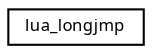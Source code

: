 digraph "Graphical Class Hierarchy"
{
  edge [fontname="Sans",fontsize="8",labelfontname="Sans",labelfontsize="8"];
  node [fontname="Sans",fontsize="8",shape=record];
  rankdir="LR";
  Node1 [label="lua_longjmp",height=0.2,width=0.4,color="black", fillcolor="white", style="filled",URL="$structlua__longjmp.html"];
}
